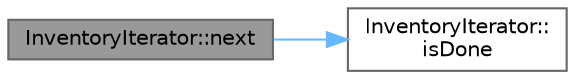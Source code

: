 digraph "InventoryIterator::next"
{
 // INTERACTIVE_SVG=YES
 // LATEX_PDF_SIZE
  bgcolor="transparent";
  edge [fontname=Helvetica,fontsize=10,labelfontname=Helvetica,labelfontsize=10];
  node [fontname=Helvetica,fontsize=10,shape=box,height=0.2,width=0.4];
  rankdir="LR";
  Node1 [id="Node000001",label="InventoryIterator::next",height=0.2,width=0.4,color="gray40", fillcolor="grey60", style="filled", fontcolor="black",tooltip="Advances iterator to the next plant."];
  Node1 -> Node2 [id="edge1_Node000001_Node000002",color="steelblue1",style="solid",tooltip=" "];
  Node2 [id="Node000002",label="InventoryIterator::\lisDone",height=0.2,width=0.4,color="grey40", fillcolor="white", style="filled",URL="$class_inventory_iterator.html#af75f3d812714d5750512bbd2f2c120fc",tooltip="Checks if iteration is complete."];
}
